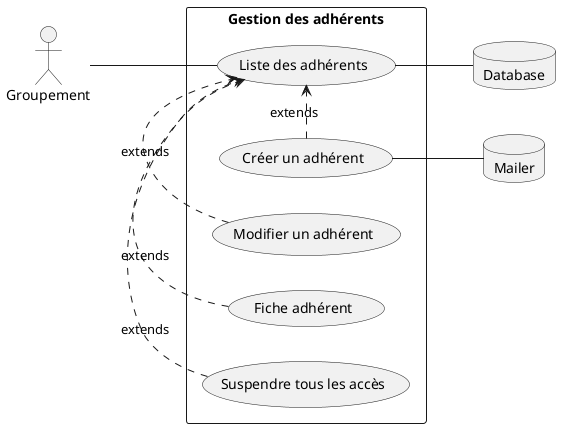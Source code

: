 @startuml
left to right direction
skinparam packageStyle rectangle
actor Groupement
database Database
database Mailer
rectangle "Gestion des adhérents" {
    Groupement -- (Liste des adhérents)
    (Liste des adhérents) -- Database
    (Créer un adhérent) .> (Liste des adhérents) : extends
    (Modifier un adhérent) .> (Liste des adhérents) : extends
    (Créer un adhérent) -- Mailer
    (Fiche adhérent) .> (Liste des adhérents) : extends
    (Suspendre tous les accès) .> (Liste des adhérents) : extends
}
@enduml